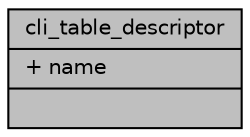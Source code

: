 digraph "cli_table_descriptor"
{
 // INTERACTIVE_SVG=YES
 // LATEX_PDF_SIZE
  edge [fontname="Helvetica",fontsize="10",labelfontname="Helvetica",labelfontsize="10"];
  node [fontname="Helvetica",fontsize="10",shape=record];
  Node1 [label="{cli_table_descriptor\n|+ name\l|}",height=0.2,width=0.4,color="black", fillcolor="grey75", style="filled", fontcolor="black",tooltip=" "];
}
